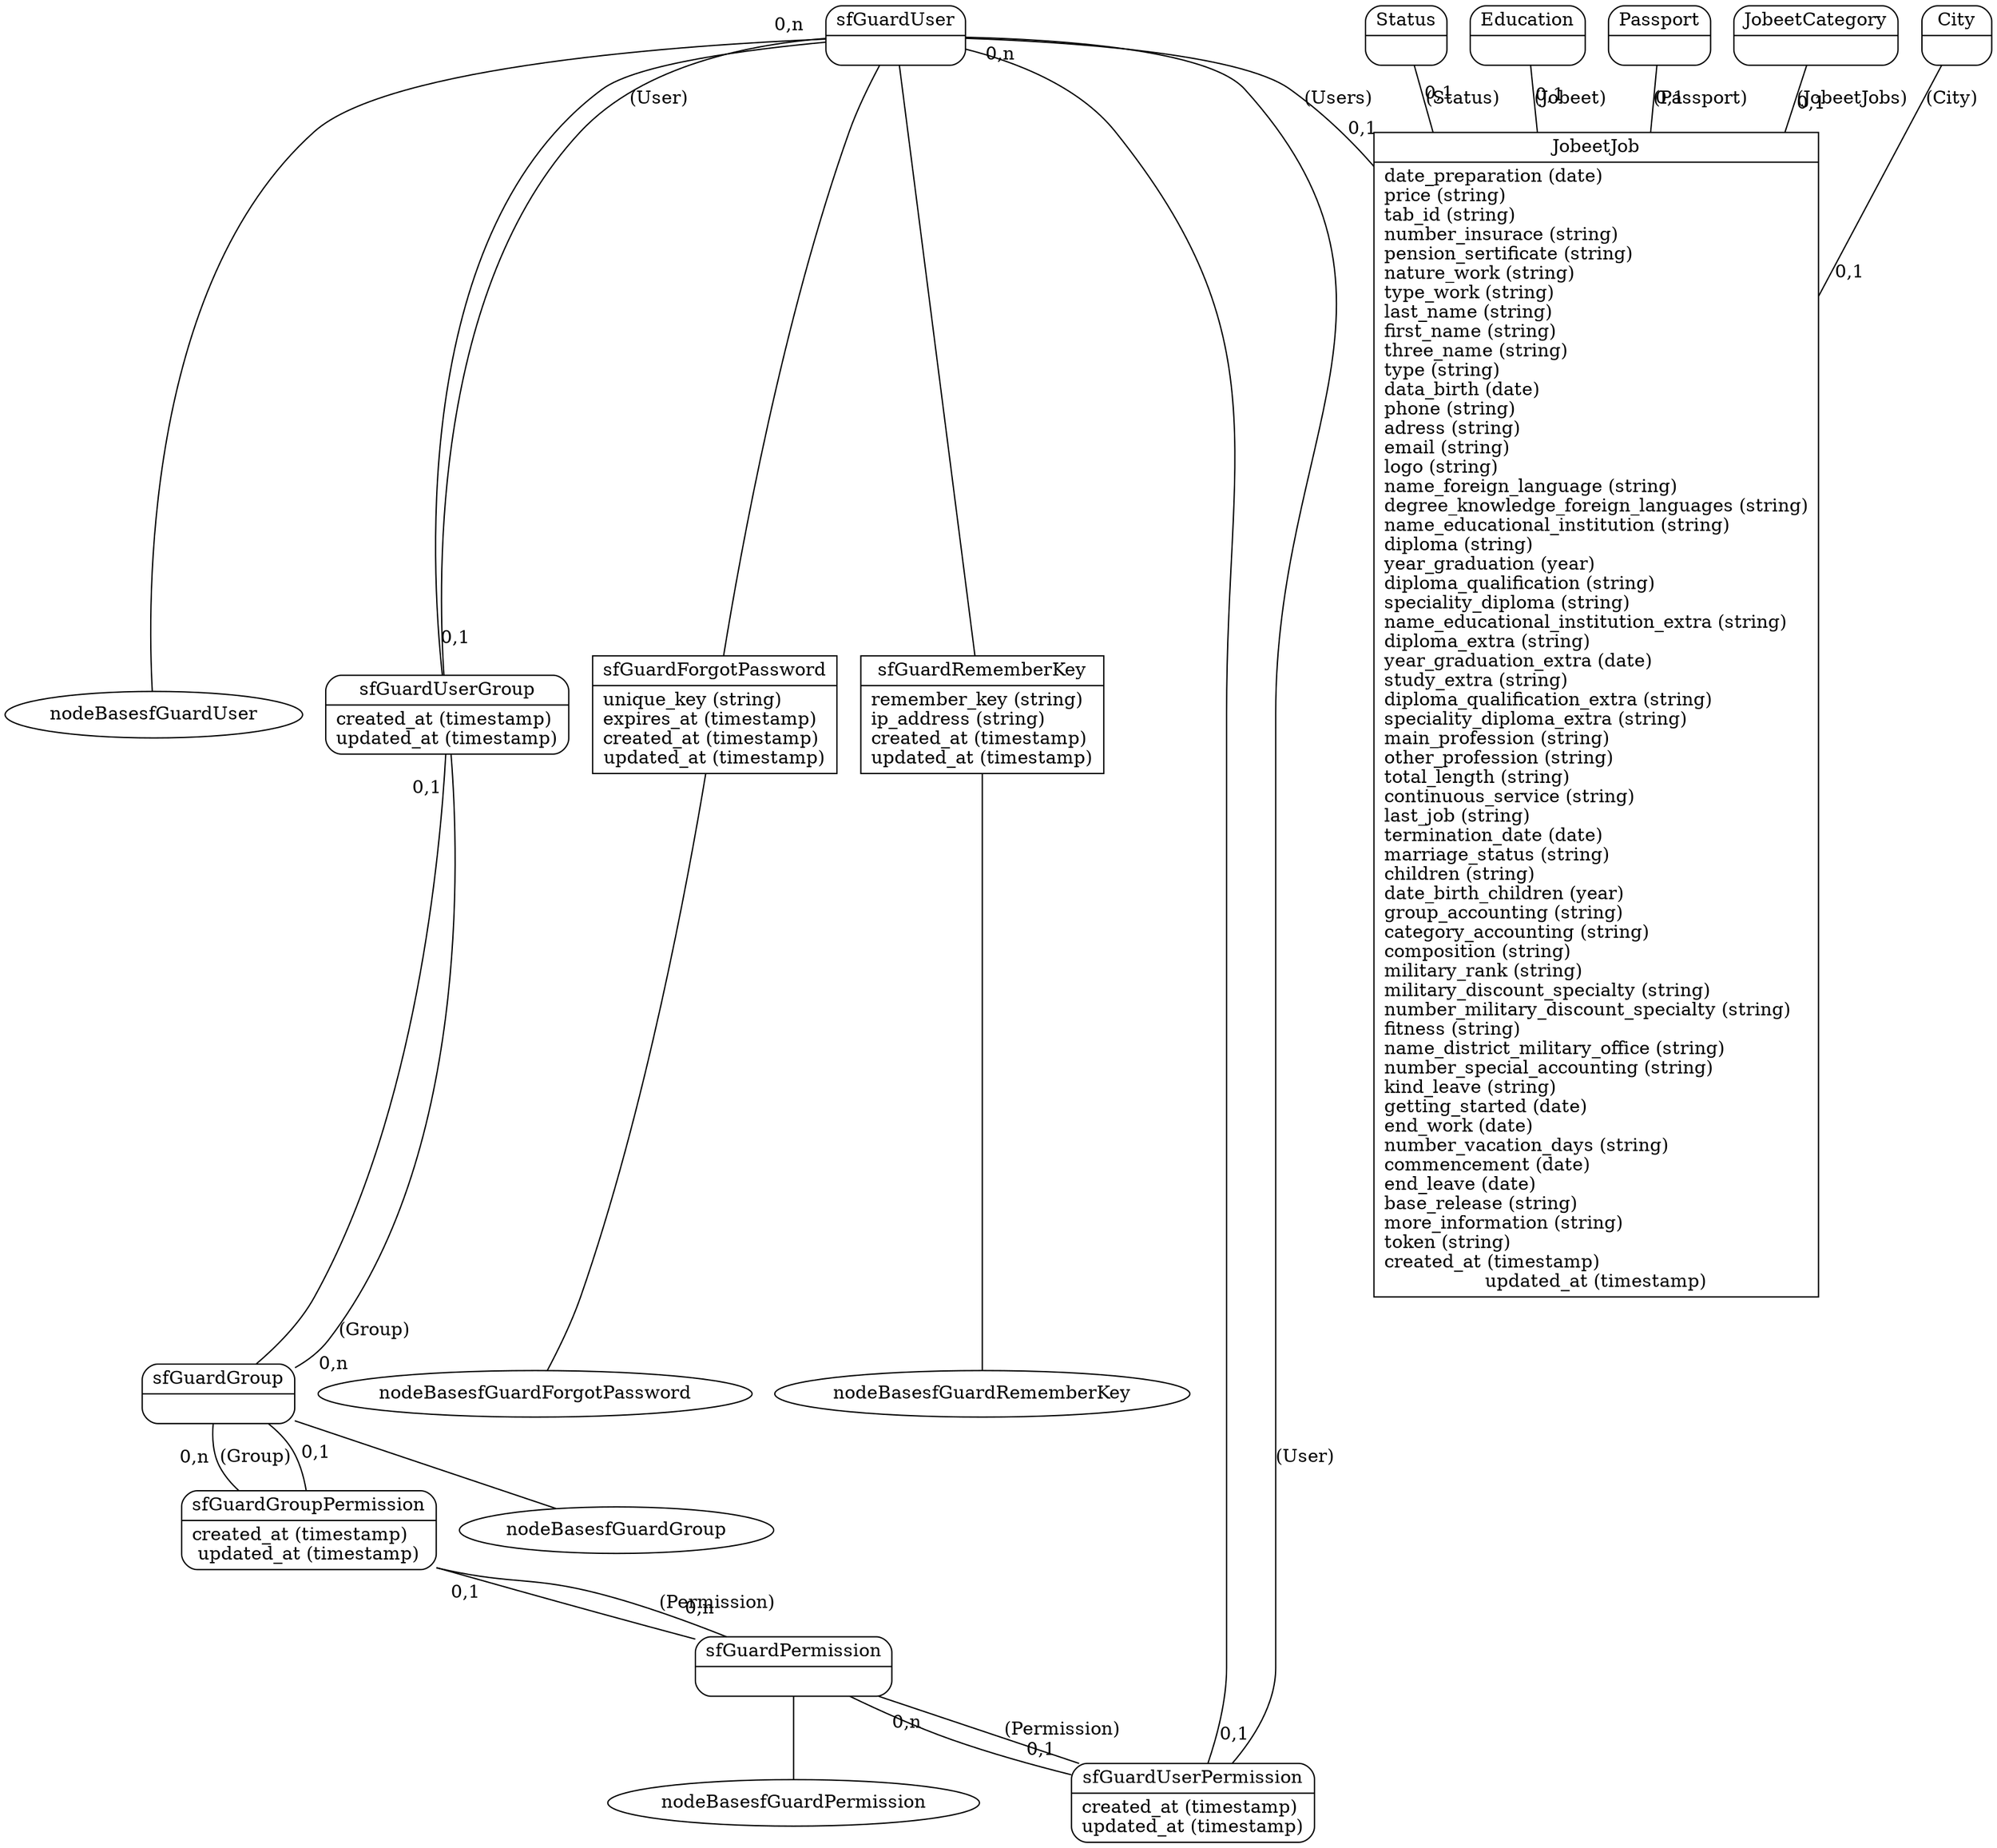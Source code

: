 graph G {
	edge [ len=2 labeldistance=2 ];
	overlap=false;
	splines=true;

	nodesfGuardForgotPassword [
		label="{<table>sfGuardForgotPassword|<cols>unique_key (string)\lexpires_at (timestamp)\lcreated_at (timestamp)\lupdated_at (timestamp)}",
		shape=record ];
	nodesfGuardPermission [
		label="{<table>sfGuardPermission|<cols>name (string)\ldescription (string)\lcreated_at (timestamp)\lupdated_at (timestamp)}",
		shape=record ];
	nodesfGuardUser [
		label="{<table>sfGuardUser|<cols>first_name (string)\llast_name (string)\lemail_address (string)\lusername (string)\lalgorithm (string)\lsalt (string)\lpassword (string)\lis_active (boolean)\lis_super_admin (boolean)\llast_login (timestamp)\lcreated_at (timestamp)\lupdated_at (timestamp)}",
		shape=record ];
	nodesfGuardGroup [
		label="{<table>sfGuardGroup|<cols>name (string)\ldescription (string)\lcreated_at (timestamp)\lupdated_at (timestamp)}",
		shape=record ];
	nodesfGuardGroupPermission [
		label="{<table>sfGuardGroupPermission|<cols>created_at (timestamp)\lupdated_at (timestamp)}",
		shape=record ];
	nodesfGuardRememberKey [
		label="{<table>sfGuardRememberKey|<cols>remember_key (string)\lip_address (string)\lcreated_at (timestamp)\lupdated_at (timestamp)}",
		shape=record ];
	nodesfGuardUserGroup [
		label="{<table>sfGuardUserGroup|<cols>created_at (timestamp)\lupdated_at (timestamp)}",
		shape=record ];
	nodesfGuardUserPermission [
		label="{<table>sfGuardUserPermission|<cols>created_at (timestamp)\lupdated_at (timestamp)}",
		shape=record ];
	nodeStatus [
		label="{<table>Status|<cols>name (string)\lcreated_at (timestamp)\lupdated_at (timestamp)}",
		shape=record ];
	nodeEducation [
		label="{<table>Education|<cols>name (string)\lcreated_at (timestamp)\lupdated_at (timestamp)}",
		shape=record ];
	nodeJobeetJob [
		label="{<table>JobeetJob|<cols>date_preparation (date)\lprice (string)\ltab_id (string)\lnumber_insurace (string)\lpension_sertificate (string)\lnature_work (string)\ltype_work (string)\llast_name (string)\lfirst_name (string)\lthree_name (string)\ltype (string)\ldata_birth (date)\lphone (string)\ladress (string)\lemail (string)\llogo (string)\lname_foreign_language (string)\ldegree_knowledge_foreign_languages (string)\lname_educational_institution (string)\ldiploma (string)\lyear_graduation (year)\ldiploma_qualification (string)\lspeciality_diploma (string)\lname_educational_institution_extra (string)\ldiploma_extra (string)\lyear_graduation_extra (date)\lstudy_extra (string)\ldiploma_qualification_extra (string)\lspeciality_diploma_extra (string)\lmain_profession (string)\lother_profession (string)\ltotal_length (string)\lcontinuous_service (string)\llast_job (string)\ltermination_date (date)\lmarriage_status (string)\lchildren (string)\ldate_birth_children (year)\lgroup_accounting (string)\lcategory_accounting (string)\lcomposition (string)\lmilitary_rank (string)\lmilitary_discount_specialty (string)\lnumber_military_discount_specialty (string)\lfitness (string)\lname_district_military_office (string)\lnumber_special_accounting (string)\lkind_leave (string)\lgetting_started (date)\lend_work (date)\lnumber_vacation_days (string)\lcommencement (date)\lend_leave (date)\lbase_release (string)\lmore_information (string)\ltoken (string)\lcreated_at (timestamp)\lupdated_at (timestamp)}",
		shape=record ];
	nodePassport [
		label="{<table>Passport|<cols>passport_number (string)\lissuance_passports (string)\ldate_issue_passport (date)\lcode_division (string)\lcreated_at (timestamp)\lupdated_at (timestamp)}",
		shape=record ];
	nodeJobeetCategory [
		label="{<table>JobeetCategory|<cols>name (string)\lcreated_at (timestamp)\lupdated_at (timestamp)}",
		shape=record ];
	nodeCity [
		label="{<table>City|<cols>name (string)\lcreated_at (timestamp)\lupdated_at (timestamp)}",
		shape=record ];

	nodesfGuardGroupPermission [
		label="{<table>sfGuardGroupPermission|<cols>created_at (timestamp)\lupdated_at (timestamp)}",
		shape=Mrecord ];
	nodesfGuardUserPermission [
		label="{<table>sfGuardUserPermission|<cols>created_at (timestamp)\lupdated_at (timestamp)}",
		shape=Mrecord ];
	nodesfGuardUserGroup [
		label="{<table>sfGuardUserGroup|<cols>created_at (timestamp)\lupdated_at (timestamp)}",
		shape=Mrecord ];
	nodesfGuardPermission [
		label="{<table>sfGuardPermission|<cols>}",
		shape=Mrecord ];
	nodesfGuardUser [
		label="{<table>sfGuardUser|<cols>}",
		shape=Mrecord ];
	nodesfGuardGroup [
		label="{<table>sfGuardGroup|<cols>}",
		shape=Mrecord ];
	nodeStatus [
		label="{<table>Status|<cols>}",
		shape=Mrecord ];
	nodeEducation [
		label="{<table>Education|<cols>}",
		shape=Mrecord ];
	nodePassport [
		label="{<table>Passport|<cols>}",
		shape=Mrecord ];
	nodeJobeetCategory [
		label="{<table>JobeetCategory|<cols>}",
		shape=Mrecord ];
	nodeCity [
		label="{<table>City|<cols>}",
		shape=Mrecord ];

	nodesfGuardGroupPermission -- nodesfGuardGroup [
		headlabel="0,n",
		label="(Group)",
		labeldistance=3 ];
	nodesfGuardGroupPermission -- nodesfGuardPermission [
		headlabel="0,n",
		label="(Permission)",
		labeldistance=3 ];
	nodesfGuardUserPermission -- nodesfGuardUser [
		headlabel="0,n",
		label="(User)",
		labeldistance=3 ];
	nodesfGuardUserPermission -- nodesfGuardPermission [
		headlabel="0,n",
		label="(Permission)",
		labeldistance=3 ];
	nodesfGuardUserGroup -- nodesfGuardUser [
		headlabel="0,n",
		label="(User)",
		labeldistance=3 ];
	nodesfGuardUserGroup -- nodesfGuardGroup [
		headlabel="0,n",
		label="(Group)",
		labeldistance=3 ];
	nodesfGuardPermission -- nodesfGuardGroupPermission [
		headlabel="0,1",
		label="",
		labeldistance=3 ];
	nodesfGuardPermission -- nodesfGuardUserPermission [
		headlabel="0,1",
		label="",
		labeldistance=3 ];
	nodesfGuardUser -- nodesfGuardUserPermission [
		headlabel="0,1",
		label="",
		labeldistance=3 ];
	nodesfGuardUser -- nodesfGuardUserGroup [
		headlabel="0,1",
		label="",
		labeldistance=3 ];
	nodesfGuardUser -- nodeJobeetJob [
		headlabel="0,1",
		label="(Users)",
		labeldistance=3 ];
	nodesfGuardGroup -- nodesfGuardGroupPermission [
		headlabel="0,1",
		label="",
		labeldistance=3 ];
	nodesfGuardGroup -- nodesfGuardUserGroup [
		headlabel="0,1",
		label="",
		labeldistance=3 ];
	nodeStatus -- nodeJobeetJob [
		headlabel="0,1",
		label="(Status)",
		labeldistance=3 ];
	nodeEducation -- nodeJobeetJob [
		headlabel="0,1",
		label="(Jobeet)",
		labeldistance=3 ];
	nodePassport -- nodeJobeetJob [
		headlabel="0,1",
		label="(Passport)",
		labeldistance=3 ];
	nodeJobeetCategory -- nodeJobeetJob [
		headlabel="0,1",
		label="(JobeetJobs)",
		labeldistance=3 ];
	nodeCity -- nodeJobeetJob [
		headlabel="0,1",
		label="(City)",
		labeldistance=3 ];

	nodesfGuardUser -- nodesfGuardRememberKey [
		arrowhead=normal ];
	nodesfGuardUser -- nodesfGuardForgotPassword [
		arrowhead=normal ];
	nodesfGuardForgotPassword -- nodeBasesfGuardForgotPassword [
		arrowhead=normal ];
	nodesfGuardPermission -- nodeBasesfGuardPermission [
		arrowhead=normal ];
	nodesfGuardUser -- nodeBasesfGuardUser [
		arrowhead=normal ];
	nodesfGuardGroup -- nodeBasesfGuardGroup [
		arrowhead=normal ];
	nodesfGuardRememberKey -- nodeBasesfGuardRememberKey [
		arrowhead=normal ];

}